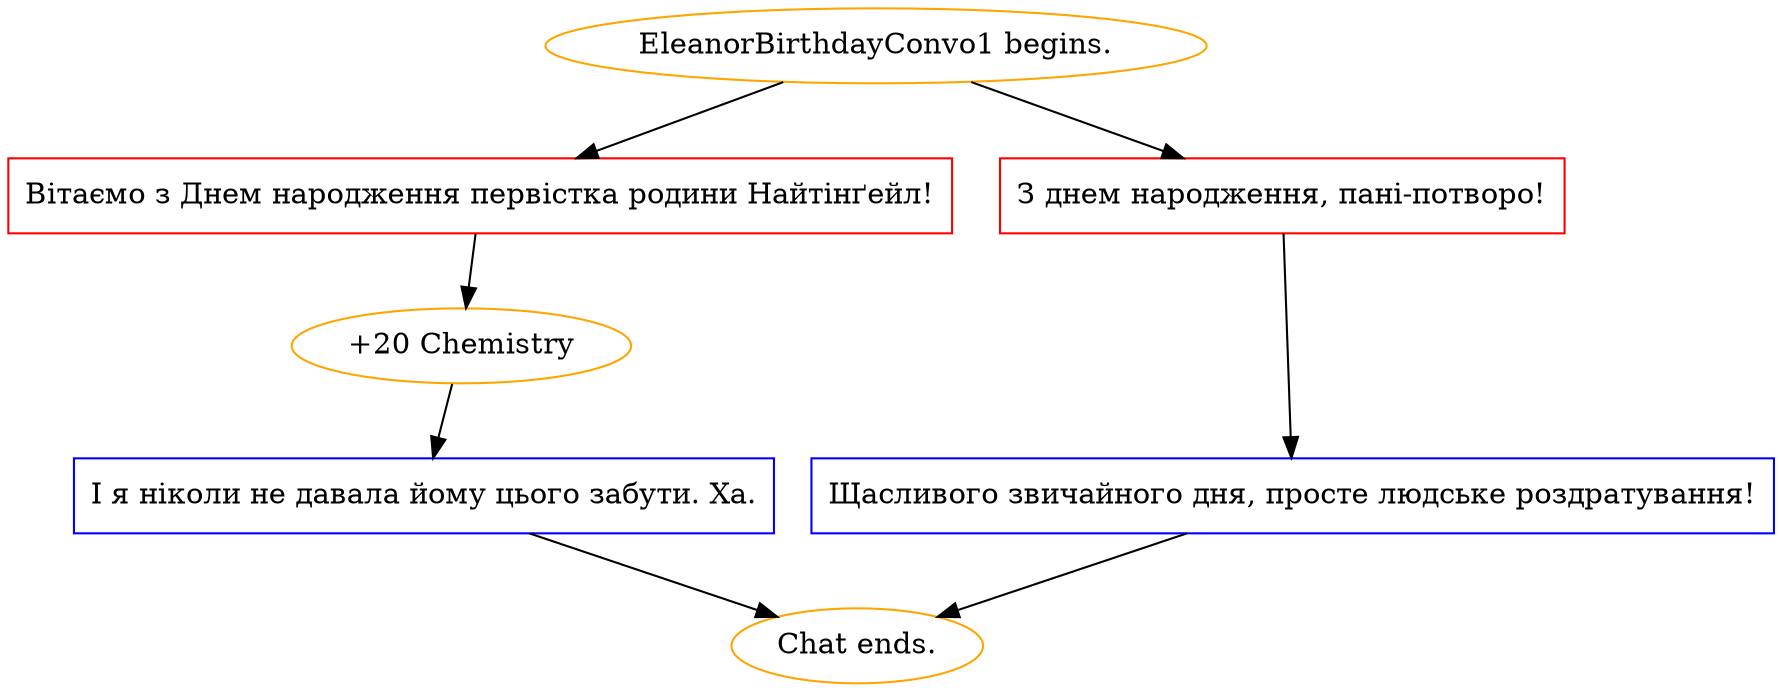 digraph {
	"EleanorBirthdayConvo1 begins." [color=orange];
		"EleanorBirthdayConvo1 begins." -> j3345794743;
		"EleanorBirthdayConvo1 begins." -> j3117588426;
	j3345794743 [label="Вітаємо з Днем народження первістка родини Найтінґейл!",shape=box,color=red];
		j3345794743 -> j875171854;
	j3117588426 [label="З днем народження, пані-потворо!",shape=box,color=red];
		j3117588426 -> j646374535;
	j875171854 [label="+20 Chemistry",color=orange];
		j875171854 -> j1732756907;
	j646374535 [label="Щасливого звичайного дня, просте людське роздратування!",shape=box,color=blue];
		j646374535 -> "Chat ends.";
	j1732756907 [label="І я ніколи не давала йому цього забути. Ха.",shape=box,color=blue];
		j1732756907 -> "Chat ends.";
	"Chat ends." [color=orange];
}